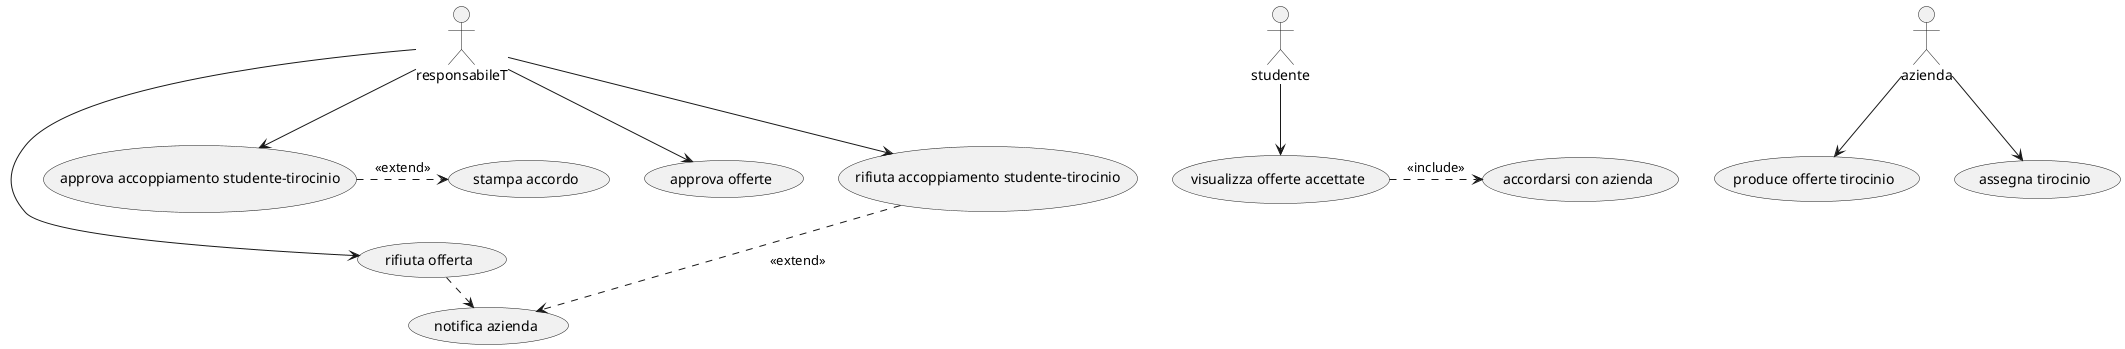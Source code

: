 @startuml

:azienda: as az
:responsabileT: as resp
:studente: as stud

(produce offerte tirocinio) as UC1
(accordarsi con azienda) as UC2
(approva offerte) as UC3
(rifiuta offerta) as UC4
(visualizza offerte accettate) as UC5
(assegna tirocinio) as UC6
(approva accoppiamento studente-tirocinio) as UC7
(rifiuta accoppiamento studente-tirocinio) as UC8
(stampa accordo) as UC9
(notifica azienda) as UC10

az --> UC1
resp --> UC3
resp --> UC4
UC4 .> UC10 : <<extend>>
stud --> UC5
UC5 .> UC2 : <<include>>
az --> UC6
resp --> UC7
UC7 .> UC9 : <<extend>>
resp --> UC8
UC8 ..> UC10 : <<extend>>


@enduml